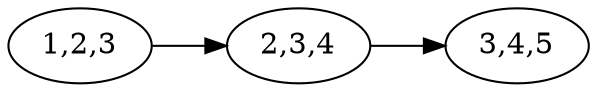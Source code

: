 digraph G {
	rankdir =	 LR
	n123 [label = "1,2,3"]
	n234 [label = "2,3,4"]
	n345 [label = "3,4,5"]
	
	n123 -> n234 -> n345
}
